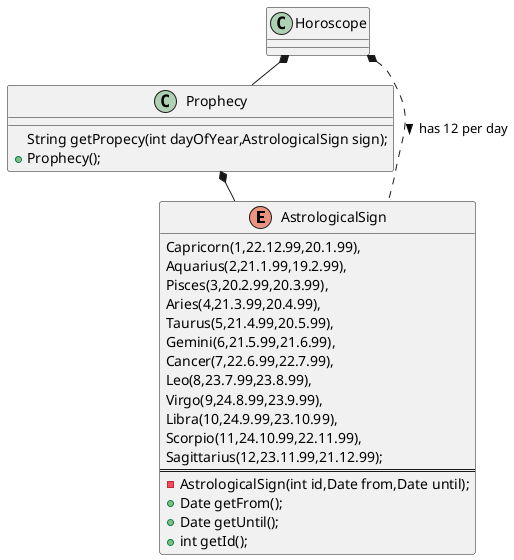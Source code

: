 @startuml
enum AstrologicalSign
class Prophecy

Horoscope *.. AstrologicalSign : has 12 per day >
Horoscope *- Prophecy : has per day and sign
Prophecy *- AstrologicalSign : use >

class Prophecy {
  String getPropecy(int dayOfYear,AstrologicalSign sign);
  +Prophecy();
}

enum AstrologicalSign {
  Capricorn(1,22.12.99,20.1.99),
  Aquarius(2,21.1.99,19.2.99),
  Pisces(3,20.2.99,20.3.99),
  Aries(4,21.3.99,20.4.99),
  Taurus(5,21.4.99,20.5.99),
  Gemini(6,21.5.99,21.6.99),
  Cancer(7,22.6.99,22.7.99),
  Leo(8,23.7.99,23.8.99),
  Virgo(9,24.8.99,23.9.99),
  Libra(10,24.9.99,23.10.99),
  Scorpio(11,24.10.99,22.11.99),
Sagittarius(12,23.11.99,21.12.99);
====
 -AstrologicalSign(int id,Date from,Date until);
 +Date getFrom();
 +Date getUntil();
 +int getId();
}

class Horoscope {

}
@enduml
